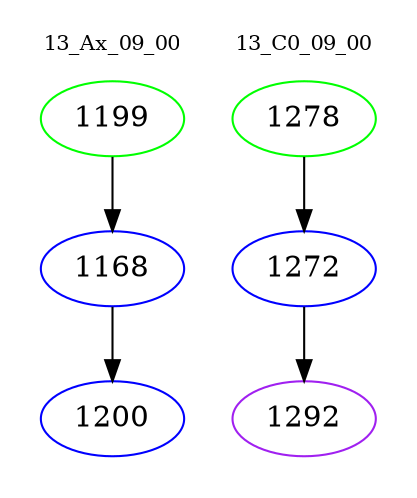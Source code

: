 digraph{
subgraph cluster_0 {
color = white
label = "13_Ax_09_00";
fontsize=10;
T0_1199 [label="1199", color="green"]
T0_1199 -> T0_1168 [color="black"]
T0_1168 [label="1168", color="blue"]
T0_1168 -> T0_1200 [color="black"]
T0_1200 [label="1200", color="blue"]
}
subgraph cluster_1 {
color = white
label = "13_C0_09_00";
fontsize=10;
T1_1278 [label="1278", color="green"]
T1_1278 -> T1_1272 [color="black"]
T1_1272 [label="1272", color="blue"]
T1_1272 -> T1_1292 [color="black"]
T1_1292 [label="1292", color="purple"]
}
}
